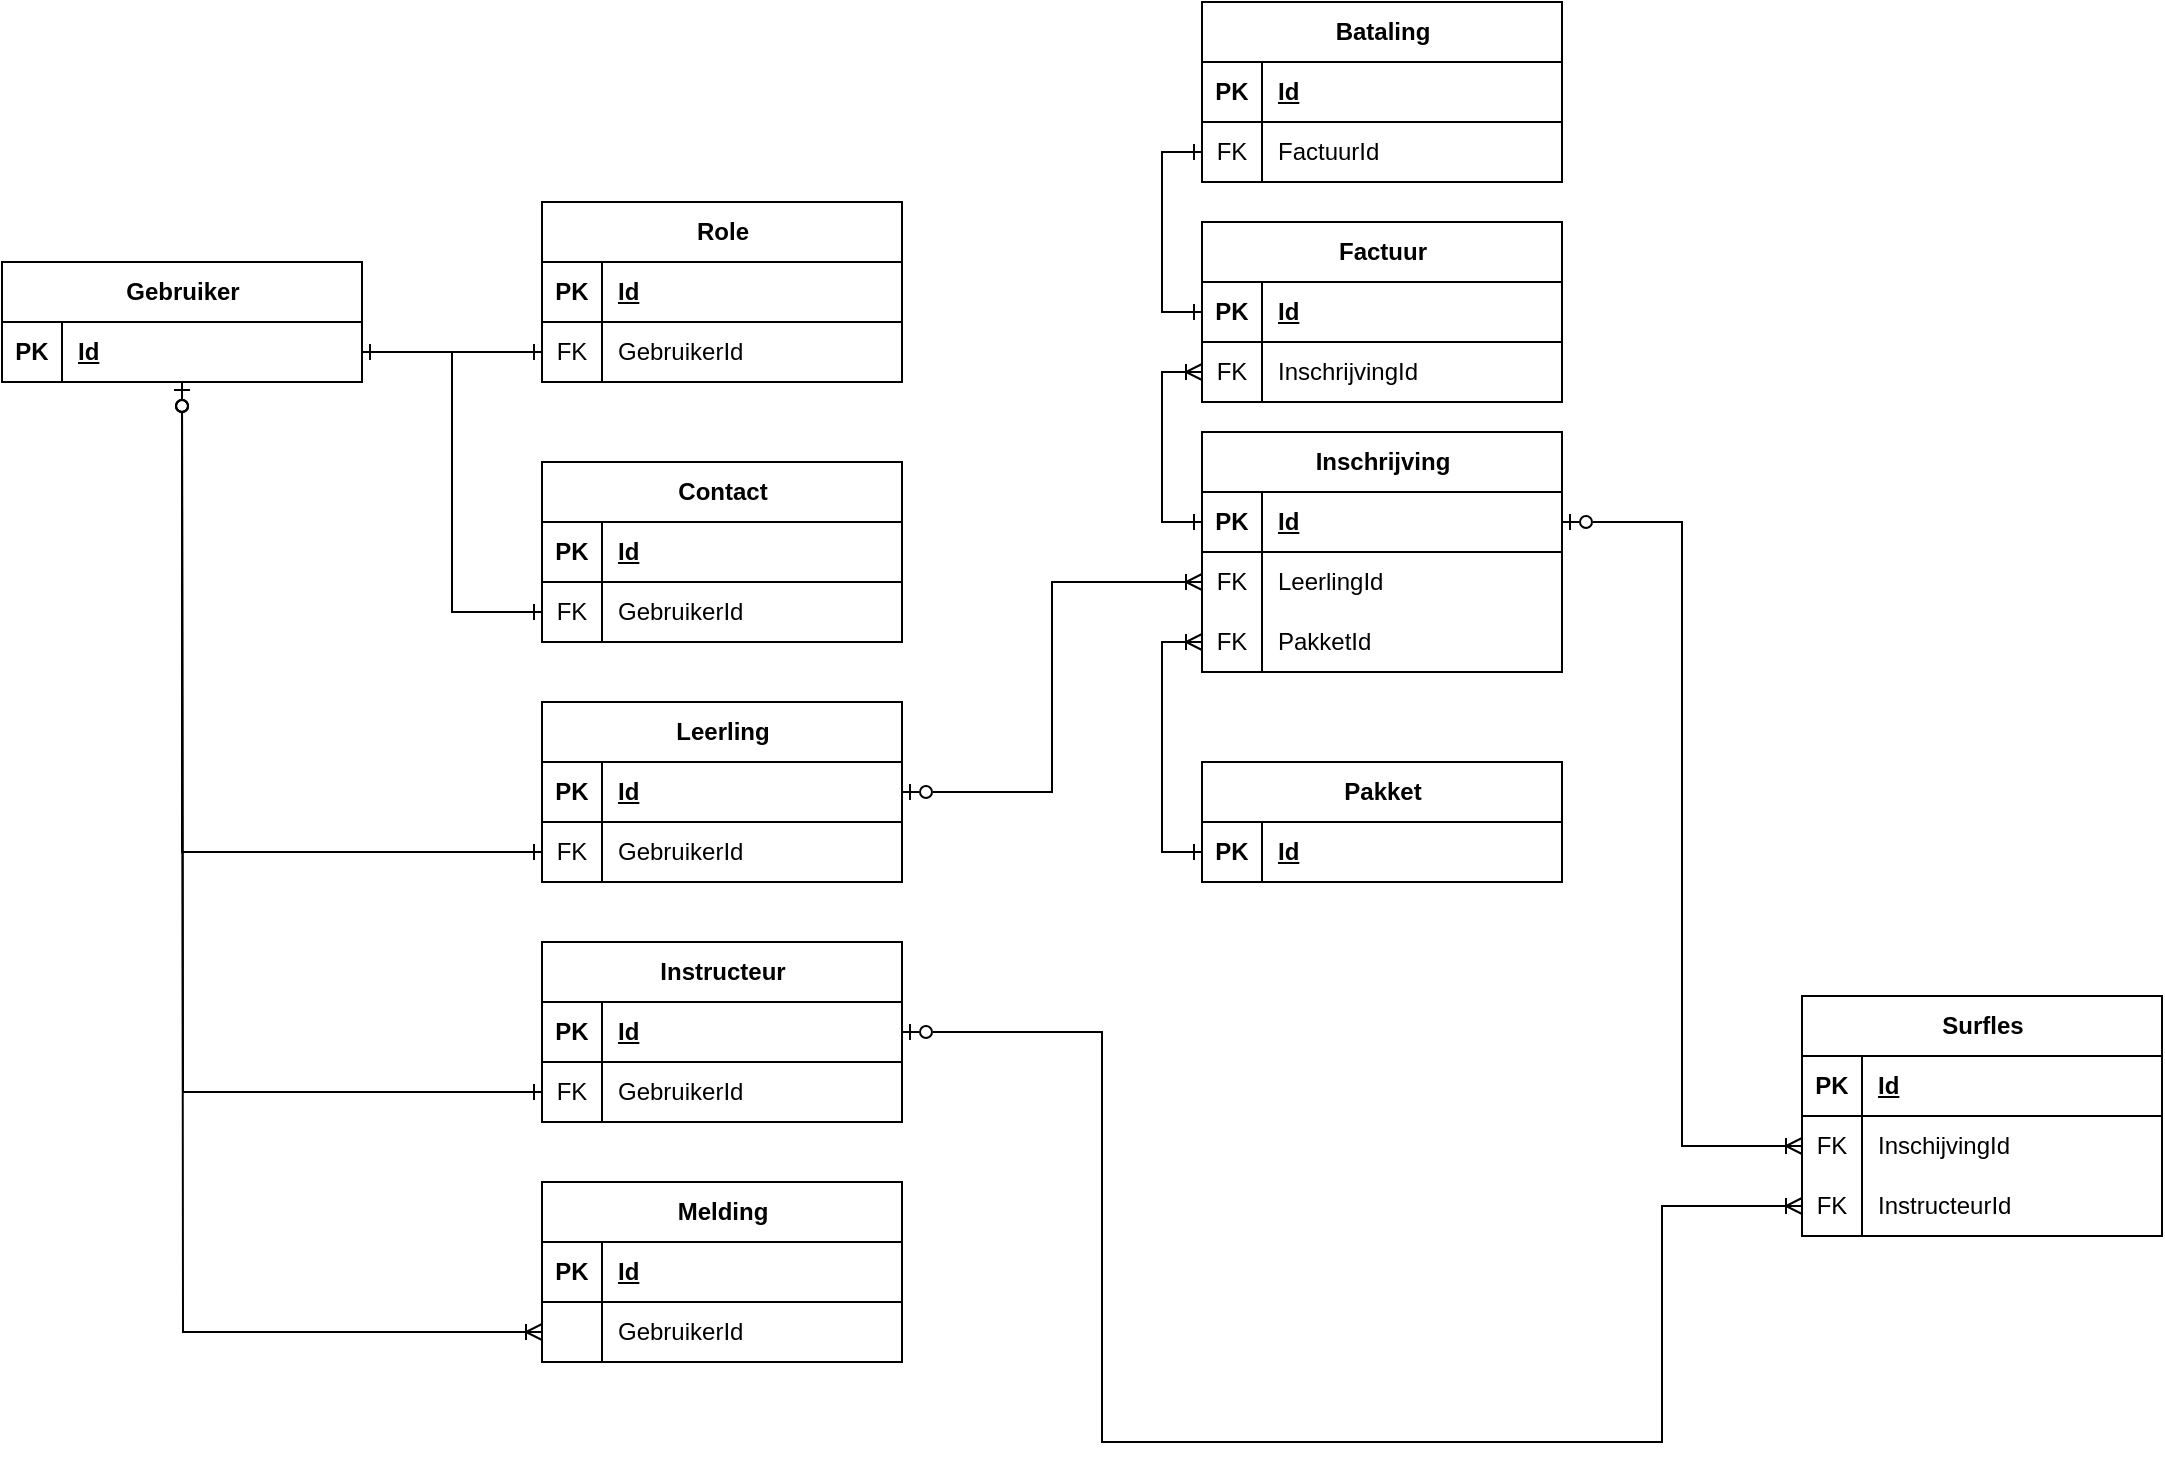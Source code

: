 <mxfile version="27.0.2" pages="2">
  <diagram name="Page-1" id="14h6xhD27uQ_axnMqMnj">
    <mxGraphModel dx="1752" dy="2324" grid="1" gridSize="10" guides="1" tooltips="1" connect="1" arrows="1" fold="1" page="1" pageScale="1" pageWidth="827" pageHeight="1169" math="0" shadow="0">
      <root>
        <mxCell id="0" />
        <mxCell id="1" parent="0" />
        <mxCell id="sTIIypiew9yOYTHBKhYl-1" value="Gebruiker" style="shape=table;startSize=30;container=1;collapsible=1;childLayout=tableLayout;fixedRows=1;rowLines=0;fontStyle=1;align=center;resizeLast=1;html=1;" parent="1" vertex="1">
          <mxGeometry x="170" y="100" width="180" height="60" as="geometry" />
        </mxCell>
        <mxCell id="sTIIypiew9yOYTHBKhYl-2" value="" style="shape=tableRow;horizontal=0;startSize=0;swimlaneHead=0;swimlaneBody=0;fillColor=none;collapsible=0;dropTarget=0;points=[[0,0.5],[1,0.5]];portConstraint=eastwest;top=0;left=0;right=0;bottom=1;" parent="sTIIypiew9yOYTHBKhYl-1" vertex="1">
          <mxGeometry y="30" width="180" height="30" as="geometry" />
        </mxCell>
        <mxCell id="sTIIypiew9yOYTHBKhYl-3" value="PK" style="shape=partialRectangle;connectable=0;fillColor=none;top=0;left=0;bottom=0;right=0;fontStyle=1;overflow=hidden;whiteSpace=wrap;html=1;" parent="sTIIypiew9yOYTHBKhYl-2" vertex="1">
          <mxGeometry width="30" height="30" as="geometry">
            <mxRectangle width="30" height="30" as="alternateBounds" />
          </mxGeometry>
        </mxCell>
        <mxCell id="sTIIypiew9yOYTHBKhYl-4" value="Id" style="shape=partialRectangle;connectable=0;fillColor=none;top=0;left=0;bottom=0;right=0;align=left;spacingLeft=6;fontStyle=5;overflow=hidden;whiteSpace=wrap;html=1;" parent="sTIIypiew9yOYTHBKhYl-2" vertex="1">
          <mxGeometry x="30" width="150" height="30" as="geometry">
            <mxRectangle width="150" height="30" as="alternateBounds" />
          </mxGeometry>
        </mxCell>
        <mxCell id="sTIIypiew9yOYTHBKhYl-14" value="Role" style="shape=table;startSize=30;container=1;collapsible=1;childLayout=tableLayout;fixedRows=1;rowLines=0;fontStyle=1;align=center;resizeLast=1;html=1;" parent="1" vertex="1">
          <mxGeometry x="440" y="70" width="180" height="90" as="geometry" />
        </mxCell>
        <mxCell id="sTIIypiew9yOYTHBKhYl-15" value="" style="shape=tableRow;horizontal=0;startSize=0;swimlaneHead=0;swimlaneBody=0;fillColor=none;collapsible=0;dropTarget=0;points=[[0,0.5],[1,0.5]];portConstraint=eastwest;top=0;left=0;right=0;bottom=1;" parent="sTIIypiew9yOYTHBKhYl-14" vertex="1">
          <mxGeometry y="30" width="180" height="30" as="geometry" />
        </mxCell>
        <mxCell id="sTIIypiew9yOYTHBKhYl-16" value="PK" style="shape=partialRectangle;connectable=0;fillColor=none;top=0;left=0;bottom=0;right=0;fontStyle=1;overflow=hidden;whiteSpace=wrap;html=1;" parent="sTIIypiew9yOYTHBKhYl-15" vertex="1">
          <mxGeometry width="30" height="30" as="geometry">
            <mxRectangle width="30" height="30" as="alternateBounds" />
          </mxGeometry>
        </mxCell>
        <mxCell id="sTIIypiew9yOYTHBKhYl-17" value="Id" style="shape=partialRectangle;connectable=0;fillColor=none;top=0;left=0;bottom=0;right=0;align=left;spacingLeft=6;fontStyle=5;overflow=hidden;whiteSpace=wrap;html=1;" parent="sTIIypiew9yOYTHBKhYl-15" vertex="1">
          <mxGeometry x="30" width="150" height="30" as="geometry">
            <mxRectangle width="150" height="30" as="alternateBounds" />
          </mxGeometry>
        </mxCell>
        <mxCell id="sTIIypiew9yOYTHBKhYl-18" value="" style="shape=tableRow;horizontal=0;startSize=0;swimlaneHead=0;swimlaneBody=0;fillColor=none;collapsible=0;dropTarget=0;points=[[0,0.5],[1,0.5]];portConstraint=eastwest;top=0;left=0;right=0;bottom=0;" parent="sTIIypiew9yOYTHBKhYl-14" vertex="1">
          <mxGeometry y="60" width="180" height="30" as="geometry" />
        </mxCell>
        <mxCell id="sTIIypiew9yOYTHBKhYl-19" value="FK" style="shape=partialRectangle;connectable=0;fillColor=none;top=0;left=0;bottom=0;right=0;editable=1;overflow=hidden;whiteSpace=wrap;html=1;" parent="sTIIypiew9yOYTHBKhYl-18" vertex="1">
          <mxGeometry width="30" height="30" as="geometry">
            <mxRectangle width="30" height="30" as="alternateBounds" />
          </mxGeometry>
        </mxCell>
        <mxCell id="sTIIypiew9yOYTHBKhYl-20" value="GebruikerId " style="shape=partialRectangle;connectable=0;fillColor=none;top=0;left=0;bottom=0;right=0;align=left;spacingLeft=6;overflow=hidden;whiteSpace=wrap;html=1;" parent="sTIIypiew9yOYTHBKhYl-18" vertex="1">
          <mxGeometry x="30" width="150" height="30" as="geometry">
            <mxRectangle width="150" height="30" as="alternateBounds" />
          </mxGeometry>
        </mxCell>
        <mxCell id="sTIIypiew9yOYTHBKhYl-27" style="edgeStyle=orthogonalEdgeStyle;rounded=0;orthogonalLoop=1;jettySize=auto;html=1;exitX=0;exitY=0.5;exitDx=0;exitDy=0;entryX=1;entryY=0.5;entryDx=0;entryDy=0;endArrow=ERone;endFill=0;startArrow=ERone;startFill=0;" parent="1" source="sTIIypiew9yOYTHBKhYl-18" target="sTIIypiew9yOYTHBKhYl-2" edge="1">
          <mxGeometry relative="1" as="geometry" />
        </mxCell>
        <mxCell id="sTIIypiew9yOYTHBKhYl-28" value="Contact" style="shape=table;startSize=30;container=1;collapsible=1;childLayout=tableLayout;fixedRows=1;rowLines=0;fontStyle=1;align=center;resizeLast=1;html=1;" parent="1" vertex="1">
          <mxGeometry x="440" y="200" width="180" height="90" as="geometry" />
        </mxCell>
        <mxCell id="sTIIypiew9yOYTHBKhYl-29" value="" style="shape=tableRow;horizontal=0;startSize=0;swimlaneHead=0;swimlaneBody=0;fillColor=none;collapsible=0;dropTarget=0;points=[[0,0.5],[1,0.5]];portConstraint=eastwest;top=0;left=0;right=0;bottom=1;" parent="sTIIypiew9yOYTHBKhYl-28" vertex="1">
          <mxGeometry y="30" width="180" height="30" as="geometry" />
        </mxCell>
        <mxCell id="sTIIypiew9yOYTHBKhYl-30" value="PK" style="shape=partialRectangle;connectable=0;fillColor=none;top=0;left=0;bottom=0;right=0;fontStyle=1;overflow=hidden;whiteSpace=wrap;html=1;" parent="sTIIypiew9yOYTHBKhYl-29" vertex="1">
          <mxGeometry width="30" height="30" as="geometry">
            <mxRectangle width="30" height="30" as="alternateBounds" />
          </mxGeometry>
        </mxCell>
        <mxCell id="sTIIypiew9yOYTHBKhYl-31" value="Id" style="shape=partialRectangle;connectable=0;fillColor=none;top=0;left=0;bottom=0;right=0;align=left;spacingLeft=6;fontStyle=5;overflow=hidden;whiteSpace=wrap;html=1;" parent="sTIIypiew9yOYTHBKhYl-29" vertex="1">
          <mxGeometry x="30" width="150" height="30" as="geometry">
            <mxRectangle width="150" height="30" as="alternateBounds" />
          </mxGeometry>
        </mxCell>
        <mxCell id="sTIIypiew9yOYTHBKhYl-32" value="" style="shape=tableRow;horizontal=0;startSize=0;swimlaneHead=0;swimlaneBody=0;fillColor=none;collapsible=0;dropTarget=0;points=[[0,0.5],[1,0.5]];portConstraint=eastwest;top=0;left=0;right=0;bottom=0;" parent="sTIIypiew9yOYTHBKhYl-28" vertex="1">
          <mxGeometry y="60" width="180" height="30" as="geometry" />
        </mxCell>
        <mxCell id="sTIIypiew9yOYTHBKhYl-33" value="FK" style="shape=partialRectangle;connectable=0;fillColor=none;top=0;left=0;bottom=0;right=0;editable=1;overflow=hidden;whiteSpace=wrap;html=1;" parent="sTIIypiew9yOYTHBKhYl-32" vertex="1">
          <mxGeometry width="30" height="30" as="geometry">
            <mxRectangle width="30" height="30" as="alternateBounds" />
          </mxGeometry>
        </mxCell>
        <mxCell id="sTIIypiew9yOYTHBKhYl-34" value="GebruikerId " style="shape=partialRectangle;connectable=0;fillColor=none;top=0;left=0;bottom=0;right=0;align=left;spacingLeft=6;overflow=hidden;whiteSpace=wrap;html=1;" parent="sTIIypiew9yOYTHBKhYl-32" vertex="1">
          <mxGeometry x="30" width="150" height="30" as="geometry">
            <mxRectangle width="150" height="30" as="alternateBounds" />
          </mxGeometry>
        </mxCell>
        <mxCell id="sTIIypiew9yOYTHBKhYl-41" style="edgeStyle=orthogonalEdgeStyle;rounded=0;orthogonalLoop=1;jettySize=auto;html=1;exitX=0;exitY=0.5;exitDx=0;exitDy=0;entryX=1;entryY=0.5;entryDx=0;entryDy=0;startArrow=ERone;startFill=0;endArrow=ERone;endFill=0;" parent="1" source="sTIIypiew9yOYTHBKhYl-32" target="sTIIypiew9yOYTHBKhYl-2" edge="1">
          <mxGeometry relative="1" as="geometry" />
        </mxCell>
        <mxCell id="sTIIypiew9yOYTHBKhYl-42" value="Leerling" style="shape=table;startSize=30;container=1;collapsible=1;childLayout=tableLayout;fixedRows=1;rowLines=0;fontStyle=1;align=center;resizeLast=1;html=1;" parent="1" vertex="1">
          <mxGeometry x="440" y="320" width="180" height="90" as="geometry" />
        </mxCell>
        <mxCell id="sTIIypiew9yOYTHBKhYl-43" value="" style="shape=tableRow;horizontal=0;startSize=0;swimlaneHead=0;swimlaneBody=0;fillColor=none;collapsible=0;dropTarget=0;points=[[0,0.5],[1,0.5]];portConstraint=eastwest;top=0;left=0;right=0;bottom=1;" parent="sTIIypiew9yOYTHBKhYl-42" vertex="1">
          <mxGeometry y="30" width="180" height="30" as="geometry" />
        </mxCell>
        <mxCell id="sTIIypiew9yOYTHBKhYl-44" value="PK" style="shape=partialRectangle;connectable=0;fillColor=none;top=0;left=0;bottom=0;right=0;fontStyle=1;overflow=hidden;whiteSpace=wrap;html=1;" parent="sTIIypiew9yOYTHBKhYl-43" vertex="1">
          <mxGeometry width="30" height="30" as="geometry">
            <mxRectangle width="30" height="30" as="alternateBounds" />
          </mxGeometry>
        </mxCell>
        <mxCell id="sTIIypiew9yOYTHBKhYl-45" value="Id" style="shape=partialRectangle;connectable=0;fillColor=none;top=0;left=0;bottom=0;right=0;align=left;spacingLeft=6;fontStyle=5;overflow=hidden;whiteSpace=wrap;html=1;" parent="sTIIypiew9yOYTHBKhYl-43" vertex="1">
          <mxGeometry x="30" width="150" height="30" as="geometry">
            <mxRectangle width="150" height="30" as="alternateBounds" />
          </mxGeometry>
        </mxCell>
        <mxCell id="sTIIypiew9yOYTHBKhYl-46" value="" style="shape=tableRow;horizontal=0;startSize=0;swimlaneHead=0;swimlaneBody=0;fillColor=none;collapsible=0;dropTarget=0;points=[[0,0.5],[1,0.5]];portConstraint=eastwest;top=0;left=0;right=0;bottom=0;" parent="sTIIypiew9yOYTHBKhYl-42" vertex="1">
          <mxGeometry y="60" width="180" height="30" as="geometry" />
        </mxCell>
        <mxCell id="sTIIypiew9yOYTHBKhYl-47" value="FK" style="shape=partialRectangle;connectable=0;fillColor=none;top=0;left=0;bottom=0;right=0;editable=1;overflow=hidden;whiteSpace=wrap;html=1;" parent="sTIIypiew9yOYTHBKhYl-46" vertex="1">
          <mxGeometry width="30" height="30" as="geometry">
            <mxRectangle width="30" height="30" as="alternateBounds" />
          </mxGeometry>
        </mxCell>
        <mxCell id="sTIIypiew9yOYTHBKhYl-48" value="GebruikerId" style="shape=partialRectangle;connectable=0;fillColor=none;top=0;left=0;bottom=0;right=0;align=left;spacingLeft=6;overflow=hidden;whiteSpace=wrap;html=1;" parent="sTIIypiew9yOYTHBKhYl-46" vertex="1">
          <mxGeometry x="30" width="150" height="30" as="geometry">
            <mxRectangle width="150" height="30" as="alternateBounds" />
          </mxGeometry>
        </mxCell>
        <mxCell id="sTIIypiew9yOYTHBKhYl-55" style="edgeStyle=orthogonalEdgeStyle;rounded=0;orthogonalLoop=1;jettySize=auto;html=1;exitX=0;exitY=0.5;exitDx=0;exitDy=0;entryX=0.5;entryY=1;entryDx=0;entryDy=0;entryPerimeter=0;endArrow=ERzeroToOne;endFill=0;startArrow=ERone;startFill=0;" parent="1" source="sTIIypiew9yOYTHBKhYl-46" target="sTIIypiew9yOYTHBKhYl-2" edge="1">
          <mxGeometry relative="1" as="geometry" />
        </mxCell>
        <mxCell id="sTIIypiew9yOYTHBKhYl-56" value="Instructeur" style="shape=table;startSize=30;container=1;collapsible=1;childLayout=tableLayout;fixedRows=1;rowLines=0;fontStyle=1;align=center;resizeLast=1;html=1;" parent="1" vertex="1">
          <mxGeometry x="440" y="440" width="180" height="90" as="geometry" />
        </mxCell>
        <mxCell id="sTIIypiew9yOYTHBKhYl-57" value="" style="shape=tableRow;horizontal=0;startSize=0;swimlaneHead=0;swimlaneBody=0;fillColor=none;collapsible=0;dropTarget=0;points=[[0,0.5],[1,0.5]];portConstraint=eastwest;top=0;left=0;right=0;bottom=1;" parent="sTIIypiew9yOYTHBKhYl-56" vertex="1">
          <mxGeometry y="30" width="180" height="30" as="geometry" />
        </mxCell>
        <mxCell id="sTIIypiew9yOYTHBKhYl-58" value="PK" style="shape=partialRectangle;connectable=0;fillColor=none;top=0;left=0;bottom=0;right=0;fontStyle=1;overflow=hidden;whiteSpace=wrap;html=1;" parent="sTIIypiew9yOYTHBKhYl-57" vertex="1">
          <mxGeometry width="30" height="30" as="geometry">
            <mxRectangle width="30" height="30" as="alternateBounds" />
          </mxGeometry>
        </mxCell>
        <mxCell id="sTIIypiew9yOYTHBKhYl-59" value="Id" style="shape=partialRectangle;connectable=0;fillColor=none;top=0;left=0;bottom=0;right=0;align=left;spacingLeft=6;fontStyle=5;overflow=hidden;whiteSpace=wrap;html=1;" parent="sTIIypiew9yOYTHBKhYl-57" vertex="1">
          <mxGeometry x="30" width="150" height="30" as="geometry">
            <mxRectangle width="150" height="30" as="alternateBounds" />
          </mxGeometry>
        </mxCell>
        <mxCell id="sTIIypiew9yOYTHBKhYl-60" value="" style="shape=tableRow;horizontal=0;startSize=0;swimlaneHead=0;swimlaneBody=0;fillColor=none;collapsible=0;dropTarget=0;points=[[0,0.5],[1,0.5]];portConstraint=eastwest;top=0;left=0;right=0;bottom=0;" parent="sTIIypiew9yOYTHBKhYl-56" vertex="1">
          <mxGeometry y="60" width="180" height="30" as="geometry" />
        </mxCell>
        <mxCell id="sTIIypiew9yOYTHBKhYl-61" value="FK" style="shape=partialRectangle;connectable=0;fillColor=none;top=0;left=0;bottom=0;right=0;editable=1;overflow=hidden;whiteSpace=wrap;html=1;" parent="sTIIypiew9yOYTHBKhYl-60" vertex="1">
          <mxGeometry width="30" height="30" as="geometry">
            <mxRectangle width="30" height="30" as="alternateBounds" />
          </mxGeometry>
        </mxCell>
        <mxCell id="sTIIypiew9yOYTHBKhYl-62" value="GebruikerId " style="shape=partialRectangle;connectable=0;fillColor=none;top=0;left=0;bottom=0;right=0;align=left;spacingLeft=6;overflow=hidden;whiteSpace=wrap;html=1;" parent="sTIIypiew9yOYTHBKhYl-60" vertex="1">
          <mxGeometry x="30" width="150" height="30" as="geometry">
            <mxRectangle width="150" height="30" as="alternateBounds" />
          </mxGeometry>
        </mxCell>
        <mxCell id="sTIIypiew9yOYTHBKhYl-69" style="edgeStyle=orthogonalEdgeStyle;rounded=0;orthogonalLoop=1;jettySize=auto;html=1;exitX=0;exitY=0.5;exitDx=0;exitDy=0;endArrow=ERzeroToOne;endFill=0;startArrow=ERone;startFill=0;" parent="1" source="sTIIypiew9yOYTHBKhYl-60" edge="1">
          <mxGeometry relative="1" as="geometry">
            <mxPoint x="260" y="160" as="targetPoint" />
          </mxGeometry>
        </mxCell>
        <mxCell id="sTIIypiew9yOYTHBKhYl-70" value="Melding" style="shape=table;startSize=30;container=1;collapsible=1;childLayout=tableLayout;fixedRows=1;rowLines=0;fontStyle=1;align=center;resizeLast=1;html=1;" parent="1" vertex="1">
          <mxGeometry x="440" y="560" width="180" height="90" as="geometry" />
        </mxCell>
        <mxCell id="sTIIypiew9yOYTHBKhYl-71" value="" style="shape=tableRow;horizontal=0;startSize=0;swimlaneHead=0;swimlaneBody=0;fillColor=none;collapsible=0;dropTarget=0;points=[[0,0.5],[1,0.5]];portConstraint=eastwest;top=0;left=0;right=0;bottom=1;" parent="sTIIypiew9yOYTHBKhYl-70" vertex="1">
          <mxGeometry y="30" width="180" height="30" as="geometry" />
        </mxCell>
        <mxCell id="sTIIypiew9yOYTHBKhYl-72" value="PK" style="shape=partialRectangle;connectable=0;fillColor=none;top=0;left=0;bottom=0;right=0;fontStyle=1;overflow=hidden;whiteSpace=wrap;html=1;" parent="sTIIypiew9yOYTHBKhYl-71" vertex="1">
          <mxGeometry width="30" height="30" as="geometry">
            <mxRectangle width="30" height="30" as="alternateBounds" />
          </mxGeometry>
        </mxCell>
        <mxCell id="sTIIypiew9yOYTHBKhYl-73" value="Id" style="shape=partialRectangle;connectable=0;fillColor=none;top=0;left=0;bottom=0;right=0;align=left;spacingLeft=6;fontStyle=5;overflow=hidden;whiteSpace=wrap;html=1;" parent="sTIIypiew9yOYTHBKhYl-71" vertex="1">
          <mxGeometry x="30" width="150" height="30" as="geometry">
            <mxRectangle width="150" height="30" as="alternateBounds" />
          </mxGeometry>
        </mxCell>
        <mxCell id="sTIIypiew9yOYTHBKhYl-74" value="" style="shape=tableRow;horizontal=0;startSize=0;swimlaneHead=0;swimlaneBody=0;fillColor=none;collapsible=0;dropTarget=0;points=[[0,0.5],[1,0.5]];portConstraint=eastwest;top=0;left=0;right=0;bottom=0;" parent="sTIIypiew9yOYTHBKhYl-70" vertex="1">
          <mxGeometry y="60" width="180" height="30" as="geometry" />
        </mxCell>
        <mxCell id="sTIIypiew9yOYTHBKhYl-75" value="" style="shape=partialRectangle;connectable=0;fillColor=none;top=0;left=0;bottom=0;right=0;editable=1;overflow=hidden;whiteSpace=wrap;html=1;" parent="sTIIypiew9yOYTHBKhYl-74" vertex="1">
          <mxGeometry width="30" height="30" as="geometry">
            <mxRectangle width="30" height="30" as="alternateBounds" />
          </mxGeometry>
        </mxCell>
        <mxCell id="sTIIypiew9yOYTHBKhYl-76" value="GebruikerId" style="shape=partialRectangle;connectable=0;fillColor=none;top=0;left=0;bottom=0;right=0;align=left;spacingLeft=6;overflow=hidden;whiteSpace=wrap;html=1;" parent="sTIIypiew9yOYTHBKhYl-74" vertex="1">
          <mxGeometry x="30" width="150" height="30" as="geometry">
            <mxRectangle width="150" height="30" as="alternateBounds" />
          </mxGeometry>
        </mxCell>
        <mxCell id="sTIIypiew9yOYTHBKhYl-83" style="edgeStyle=orthogonalEdgeStyle;rounded=0;orthogonalLoop=1;jettySize=auto;html=1;exitX=0;exitY=0.5;exitDx=0;exitDy=0;endArrow=ERzeroToOne;endFill=0;startArrow=ERoneToMany;startFill=0;" parent="1" source="sTIIypiew9yOYTHBKhYl-74" edge="1">
          <mxGeometry relative="1" as="geometry">
            <mxPoint x="260" y="160" as="targetPoint" />
          </mxGeometry>
        </mxCell>
        <mxCell id="sTIIypiew9yOYTHBKhYl-84" value="Pakket" style="shape=table;startSize=30;container=1;collapsible=1;childLayout=tableLayout;fixedRows=1;rowLines=0;fontStyle=1;align=center;resizeLast=1;html=1;" parent="1" vertex="1">
          <mxGeometry x="770" y="350" width="180" height="60" as="geometry" />
        </mxCell>
        <mxCell id="sTIIypiew9yOYTHBKhYl-85" value="" style="shape=tableRow;horizontal=0;startSize=0;swimlaneHead=0;swimlaneBody=0;fillColor=none;collapsible=0;dropTarget=0;points=[[0,0.5],[1,0.5]];portConstraint=eastwest;top=0;left=0;right=0;bottom=1;" parent="sTIIypiew9yOYTHBKhYl-84" vertex="1">
          <mxGeometry y="30" width="180" height="30" as="geometry" />
        </mxCell>
        <mxCell id="sTIIypiew9yOYTHBKhYl-86" value="PK" style="shape=partialRectangle;connectable=0;fillColor=none;top=0;left=0;bottom=0;right=0;fontStyle=1;overflow=hidden;whiteSpace=wrap;html=1;" parent="sTIIypiew9yOYTHBKhYl-85" vertex="1">
          <mxGeometry width="30" height="30" as="geometry">
            <mxRectangle width="30" height="30" as="alternateBounds" />
          </mxGeometry>
        </mxCell>
        <mxCell id="sTIIypiew9yOYTHBKhYl-87" value="Id" style="shape=partialRectangle;connectable=0;fillColor=none;top=0;left=0;bottom=0;right=0;align=left;spacingLeft=6;fontStyle=5;overflow=hidden;whiteSpace=wrap;html=1;" parent="sTIIypiew9yOYTHBKhYl-85" vertex="1">
          <mxGeometry x="30" width="150" height="30" as="geometry">
            <mxRectangle width="150" height="30" as="alternateBounds" />
          </mxGeometry>
        </mxCell>
        <mxCell id="sTIIypiew9yOYTHBKhYl-105" value="Inschrijving" style="shape=table;startSize=30;container=1;collapsible=1;childLayout=tableLayout;fixedRows=1;rowLines=0;fontStyle=1;align=center;resizeLast=1;html=1;" parent="1" vertex="1">
          <mxGeometry x="770" y="185" width="180" height="120" as="geometry" />
        </mxCell>
        <mxCell id="sTIIypiew9yOYTHBKhYl-106" value="" style="shape=tableRow;horizontal=0;startSize=0;swimlaneHead=0;swimlaneBody=0;fillColor=none;collapsible=0;dropTarget=0;points=[[0,0.5],[1,0.5]];portConstraint=eastwest;top=0;left=0;right=0;bottom=1;" parent="sTIIypiew9yOYTHBKhYl-105" vertex="1">
          <mxGeometry y="30" width="180" height="30" as="geometry" />
        </mxCell>
        <mxCell id="sTIIypiew9yOYTHBKhYl-107" value="PK" style="shape=partialRectangle;connectable=0;fillColor=none;top=0;left=0;bottom=0;right=0;fontStyle=1;overflow=hidden;whiteSpace=wrap;html=1;" parent="sTIIypiew9yOYTHBKhYl-106" vertex="1">
          <mxGeometry width="30" height="30" as="geometry">
            <mxRectangle width="30" height="30" as="alternateBounds" />
          </mxGeometry>
        </mxCell>
        <mxCell id="sTIIypiew9yOYTHBKhYl-108" value="Id" style="shape=partialRectangle;connectable=0;fillColor=none;top=0;left=0;bottom=0;right=0;align=left;spacingLeft=6;fontStyle=5;overflow=hidden;whiteSpace=wrap;html=1;" parent="sTIIypiew9yOYTHBKhYl-106" vertex="1">
          <mxGeometry x="30" width="150" height="30" as="geometry">
            <mxRectangle width="150" height="30" as="alternateBounds" />
          </mxGeometry>
        </mxCell>
        <mxCell id="sTIIypiew9yOYTHBKhYl-109" value="" style="shape=tableRow;horizontal=0;startSize=0;swimlaneHead=0;swimlaneBody=0;fillColor=none;collapsible=0;dropTarget=0;points=[[0,0.5],[1,0.5]];portConstraint=eastwest;top=0;left=0;right=0;bottom=0;" parent="sTIIypiew9yOYTHBKhYl-105" vertex="1">
          <mxGeometry y="60" width="180" height="30" as="geometry" />
        </mxCell>
        <mxCell id="sTIIypiew9yOYTHBKhYl-110" value="FK" style="shape=partialRectangle;connectable=0;fillColor=none;top=0;left=0;bottom=0;right=0;editable=1;overflow=hidden;whiteSpace=wrap;html=1;" parent="sTIIypiew9yOYTHBKhYl-109" vertex="1">
          <mxGeometry width="30" height="30" as="geometry">
            <mxRectangle width="30" height="30" as="alternateBounds" />
          </mxGeometry>
        </mxCell>
        <mxCell id="sTIIypiew9yOYTHBKhYl-111" value="LeerlingId" style="shape=partialRectangle;connectable=0;fillColor=none;top=0;left=0;bottom=0;right=0;align=left;spacingLeft=6;overflow=hidden;whiteSpace=wrap;html=1;" parent="sTIIypiew9yOYTHBKhYl-109" vertex="1">
          <mxGeometry x="30" width="150" height="30" as="geometry">
            <mxRectangle width="150" height="30" as="alternateBounds" />
          </mxGeometry>
        </mxCell>
        <mxCell id="sTIIypiew9yOYTHBKhYl-112" value="" style="shape=tableRow;horizontal=0;startSize=0;swimlaneHead=0;swimlaneBody=0;fillColor=none;collapsible=0;dropTarget=0;points=[[0,0.5],[1,0.5]];portConstraint=eastwest;top=0;left=0;right=0;bottom=0;" parent="sTIIypiew9yOYTHBKhYl-105" vertex="1">
          <mxGeometry y="90" width="180" height="30" as="geometry" />
        </mxCell>
        <mxCell id="sTIIypiew9yOYTHBKhYl-113" value="FK" style="shape=partialRectangle;connectable=0;fillColor=none;top=0;left=0;bottom=0;right=0;editable=1;overflow=hidden;whiteSpace=wrap;html=1;" parent="sTIIypiew9yOYTHBKhYl-112" vertex="1">
          <mxGeometry width="30" height="30" as="geometry">
            <mxRectangle width="30" height="30" as="alternateBounds" />
          </mxGeometry>
        </mxCell>
        <mxCell id="sTIIypiew9yOYTHBKhYl-114" value="PakketId" style="shape=partialRectangle;connectable=0;fillColor=none;top=0;left=0;bottom=0;right=0;align=left;spacingLeft=6;overflow=hidden;whiteSpace=wrap;html=1;" parent="sTIIypiew9yOYTHBKhYl-112" vertex="1">
          <mxGeometry x="30" width="150" height="30" as="geometry">
            <mxRectangle width="150" height="30" as="alternateBounds" />
          </mxGeometry>
        </mxCell>
        <mxCell id="sTIIypiew9yOYTHBKhYl-119" style="edgeStyle=orthogonalEdgeStyle;rounded=0;orthogonalLoop=1;jettySize=auto;html=1;exitX=0;exitY=0.5;exitDx=0;exitDy=0;entryX=1;entryY=0.5;entryDx=0;entryDy=0;startArrow=ERoneToMany;startFill=0;endArrow=ERzeroToOne;endFill=0;" parent="1" source="sTIIypiew9yOYTHBKhYl-109" target="sTIIypiew9yOYTHBKhYl-43" edge="1">
          <mxGeometry relative="1" as="geometry" />
        </mxCell>
        <mxCell id="sTIIypiew9yOYTHBKhYl-121" value="Surfles" style="shape=table;startSize=30;container=1;collapsible=1;childLayout=tableLayout;fixedRows=1;rowLines=0;fontStyle=1;align=center;resizeLast=1;html=1;" parent="1" vertex="1">
          <mxGeometry x="1070" y="467" width="180" height="120" as="geometry" />
        </mxCell>
        <mxCell id="sTIIypiew9yOYTHBKhYl-122" value="" style="shape=tableRow;horizontal=0;startSize=0;swimlaneHead=0;swimlaneBody=0;fillColor=none;collapsible=0;dropTarget=0;points=[[0,0.5],[1,0.5]];portConstraint=eastwest;top=0;left=0;right=0;bottom=1;" parent="sTIIypiew9yOYTHBKhYl-121" vertex="1">
          <mxGeometry y="30" width="180" height="30" as="geometry" />
        </mxCell>
        <mxCell id="sTIIypiew9yOYTHBKhYl-123" value="PK" style="shape=partialRectangle;connectable=0;fillColor=none;top=0;left=0;bottom=0;right=0;fontStyle=1;overflow=hidden;whiteSpace=wrap;html=1;" parent="sTIIypiew9yOYTHBKhYl-122" vertex="1">
          <mxGeometry width="30" height="30" as="geometry">
            <mxRectangle width="30" height="30" as="alternateBounds" />
          </mxGeometry>
        </mxCell>
        <mxCell id="sTIIypiew9yOYTHBKhYl-124" value="Id" style="shape=partialRectangle;connectable=0;fillColor=none;top=0;left=0;bottom=0;right=0;align=left;spacingLeft=6;fontStyle=5;overflow=hidden;whiteSpace=wrap;html=1;" parent="sTIIypiew9yOYTHBKhYl-122" vertex="1">
          <mxGeometry x="30" width="150" height="30" as="geometry">
            <mxRectangle width="150" height="30" as="alternateBounds" />
          </mxGeometry>
        </mxCell>
        <mxCell id="sTIIypiew9yOYTHBKhYl-125" value="" style="shape=tableRow;horizontal=0;startSize=0;swimlaneHead=0;swimlaneBody=0;fillColor=none;collapsible=0;dropTarget=0;points=[[0,0.5],[1,0.5]];portConstraint=eastwest;top=0;left=0;right=0;bottom=0;" parent="sTIIypiew9yOYTHBKhYl-121" vertex="1">
          <mxGeometry y="60" width="180" height="30" as="geometry" />
        </mxCell>
        <mxCell id="sTIIypiew9yOYTHBKhYl-126" value="FK" style="shape=partialRectangle;connectable=0;fillColor=none;top=0;left=0;bottom=0;right=0;editable=1;overflow=hidden;whiteSpace=wrap;html=1;" parent="sTIIypiew9yOYTHBKhYl-125" vertex="1">
          <mxGeometry width="30" height="30" as="geometry">
            <mxRectangle width="30" height="30" as="alternateBounds" />
          </mxGeometry>
        </mxCell>
        <mxCell id="sTIIypiew9yOYTHBKhYl-127" value="InschijvingId" style="shape=partialRectangle;connectable=0;fillColor=none;top=0;left=0;bottom=0;right=0;align=left;spacingLeft=6;overflow=hidden;whiteSpace=wrap;html=1;" parent="sTIIypiew9yOYTHBKhYl-125" vertex="1">
          <mxGeometry x="30" width="150" height="30" as="geometry">
            <mxRectangle width="150" height="30" as="alternateBounds" />
          </mxGeometry>
        </mxCell>
        <mxCell id="sTIIypiew9yOYTHBKhYl-128" value="" style="shape=tableRow;horizontal=0;startSize=0;swimlaneHead=0;swimlaneBody=0;fillColor=none;collapsible=0;dropTarget=0;points=[[0,0.5],[1,0.5]];portConstraint=eastwest;top=0;left=0;right=0;bottom=0;" parent="sTIIypiew9yOYTHBKhYl-121" vertex="1">
          <mxGeometry y="90" width="180" height="30" as="geometry" />
        </mxCell>
        <mxCell id="sTIIypiew9yOYTHBKhYl-129" value="FK" style="shape=partialRectangle;connectable=0;fillColor=none;top=0;left=0;bottom=0;right=0;editable=1;overflow=hidden;whiteSpace=wrap;html=1;" parent="sTIIypiew9yOYTHBKhYl-128" vertex="1">
          <mxGeometry width="30" height="30" as="geometry">
            <mxRectangle width="30" height="30" as="alternateBounds" />
          </mxGeometry>
        </mxCell>
        <mxCell id="sTIIypiew9yOYTHBKhYl-130" value="InstructeurId" style="shape=partialRectangle;connectable=0;fillColor=none;top=0;left=0;bottom=0;right=0;align=left;spacingLeft=6;overflow=hidden;whiteSpace=wrap;html=1;" parent="sTIIypiew9yOYTHBKhYl-128" vertex="1">
          <mxGeometry x="30" width="150" height="30" as="geometry">
            <mxRectangle width="150" height="30" as="alternateBounds" />
          </mxGeometry>
        </mxCell>
        <mxCell id="sTIIypiew9yOYTHBKhYl-131" style="edgeStyle=orthogonalEdgeStyle;rounded=0;orthogonalLoop=1;jettySize=auto;html=1;exitX=0;exitY=0.5;exitDx=0;exitDy=0;entryX=1;entryY=0.5;entryDx=0;entryDy=0;endArrow=ERzeroToOne;endFill=0;startArrow=ERoneToMany;startFill=0;" parent="1" source="sTIIypiew9yOYTHBKhYl-125" target="sTIIypiew9yOYTHBKhYl-106" edge="1">
          <mxGeometry relative="1" as="geometry" />
        </mxCell>
        <mxCell id="sTIIypiew9yOYTHBKhYl-132" style="edgeStyle=orthogonalEdgeStyle;rounded=0;orthogonalLoop=1;jettySize=auto;html=1;exitX=0;exitY=0.5;exitDx=0;exitDy=0;entryX=1;entryY=0.5;entryDx=0;entryDy=0;endArrow=ERzeroToOne;endFill=0;startArrow=ERoneToMany;startFill=0;" parent="1" source="sTIIypiew9yOYTHBKhYl-128" target="sTIIypiew9yOYTHBKhYl-57" edge="1">
          <mxGeometry relative="1" as="geometry">
            <Array as="points">
              <mxPoint x="1000" y="572" />
              <mxPoint x="1000" y="690" />
              <mxPoint x="720" y="690" />
              <mxPoint x="720" y="485" />
            </Array>
          </mxGeometry>
        </mxCell>
        <mxCell id="sTIIypiew9yOYTHBKhYl-136" style="edgeStyle=orthogonalEdgeStyle;rounded=0;orthogonalLoop=1;jettySize=auto;html=1;exitX=0;exitY=0.5;exitDx=0;exitDy=0;entryX=0;entryY=0.5;entryDx=0;entryDy=0;endArrow=ERoneToMany;endFill=0;startArrow=ERone;startFill=0;" parent="1" source="sTIIypiew9yOYTHBKhYl-85" target="sTIIypiew9yOYTHBKhYl-112" edge="1">
          <mxGeometry relative="1" as="geometry" />
        </mxCell>
        <mxCell id="sTIIypiew9yOYTHBKhYl-184" value="Factuur" style="shape=table;startSize=30;container=1;collapsible=1;childLayout=tableLayout;fixedRows=1;rowLines=0;fontStyle=1;align=center;resizeLast=1;html=1;" parent="1" vertex="1">
          <mxGeometry x="770" y="80" width="180" height="90" as="geometry" />
        </mxCell>
        <mxCell id="sTIIypiew9yOYTHBKhYl-185" value="" style="shape=tableRow;horizontal=0;startSize=0;swimlaneHead=0;swimlaneBody=0;fillColor=none;collapsible=0;dropTarget=0;points=[[0,0.5],[1,0.5]];portConstraint=eastwest;top=0;left=0;right=0;bottom=1;" parent="sTIIypiew9yOYTHBKhYl-184" vertex="1">
          <mxGeometry y="30" width="180" height="30" as="geometry" />
        </mxCell>
        <mxCell id="sTIIypiew9yOYTHBKhYl-186" value="PK" style="shape=partialRectangle;connectable=0;fillColor=none;top=0;left=0;bottom=0;right=0;fontStyle=1;overflow=hidden;whiteSpace=wrap;html=1;" parent="sTIIypiew9yOYTHBKhYl-185" vertex="1">
          <mxGeometry width="30" height="30" as="geometry">
            <mxRectangle width="30" height="30" as="alternateBounds" />
          </mxGeometry>
        </mxCell>
        <mxCell id="sTIIypiew9yOYTHBKhYl-187" value="Id" style="shape=partialRectangle;connectable=0;fillColor=none;top=0;left=0;bottom=0;right=0;align=left;spacingLeft=6;fontStyle=5;overflow=hidden;whiteSpace=wrap;html=1;" parent="sTIIypiew9yOYTHBKhYl-185" vertex="1">
          <mxGeometry x="30" width="150" height="30" as="geometry">
            <mxRectangle width="150" height="30" as="alternateBounds" />
          </mxGeometry>
        </mxCell>
        <mxCell id="sTIIypiew9yOYTHBKhYl-188" value="" style="shape=tableRow;horizontal=0;startSize=0;swimlaneHead=0;swimlaneBody=0;fillColor=none;collapsible=0;dropTarget=0;points=[[0,0.5],[1,0.5]];portConstraint=eastwest;top=0;left=0;right=0;bottom=0;" parent="sTIIypiew9yOYTHBKhYl-184" vertex="1">
          <mxGeometry y="60" width="180" height="30" as="geometry" />
        </mxCell>
        <mxCell id="sTIIypiew9yOYTHBKhYl-189" value="FK" style="shape=partialRectangle;connectable=0;fillColor=none;top=0;left=0;bottom=0;right=0;editable=1;overflow=hidden;whiteSpace=wrap;html=1;" parent="sTIIypiew9yOYTHBKhYl-188" vertex="1">
          <mxGeometry width="30" height="30" as="geometry">
            <mxRectangle width="30" height="30" as="alternateBounds" />
          </mxGeometry>
        </mxCell>
        <mxCell id="sTIIypiew9yOYTHBKhYl-190" value="InschrijvingId" style="shape=partialRectangle;connectable=0;fillColor=none;top=0;left=0;bottom=0;right=0;align=left;spacingLeft=6;overflow=hidden;whiteSpace=wrap;html=1;" parent="sTIIypiew9yOYTHBKhYl-188" vertex="1">
          <mxGeometry x="30" width="150" height="30" as="geometry">
            <mxRectangle width="150" height="30" as="alternateBounds" />
          </mxGeometry>
        </mxCell>
        <mxCell id="sTIIypiew9yOYTHBKhYl-197" style="edgeStyle=orthogonalEdgeStyle;rounded=0;orthogonalLoop=1;jettySize=auto;html=1;exitX=0;exitY=0.5;exitDx=0;exitDy=0;entryX=0;entryY=0.5;entryDx=0;entryDy=0;endArrow=ERone;endFill=0;startArrow=ERoneToMany;startFill=0;" parent="1" source="sTIIypiew9yOYTHBKhYl-188" target="sTIIypiew9yOYTHBKhYl-106" edge="1">
          <mxGeometry relative="1" as="geometry" />
        </mxCell>
        <mxCell id="sTIIypiew9yOYTHBKhYl-198" value="Bataling" style="shape=table;startSize=30;container=1;collapsible=1;childLayout=tableLayout;fixedRows=1;rowLines=0;fontStyle=1;align=center;resizeLast=1;html=1;" parent="1" vertex="1">
          <mxGeometry x="770" y="-30" width="180" height="90" as="geometry" />
        </mxCell>
        <mxCell id="sTIIypiew9yOYTHBKhYl-199" value="" style="shape=tableRow;horizontal=0;startSize=0;swimlaneHead=0;swimlaneBody=0;fillColor=none;collapsible=0;dropTarget=0;points=[[0,0.5],[1,0.5]];portConstraint=eastwest;top=0;left=0;right=0;bottom=1;" parent="sTIIypiew9yOYTHBKhYl-198" vertex="1">
          <mxGeometry y="30" width="180" height="30" as="geometry" />
        </mxCell>
        <mxCell id="sTIIypiew9yOYTHBKhYl-200" value="PK" style="shape=partialRectangle;connectable=0;fillColor=none;top=0;left=0;bottom=0;right=0;fontStyle=1;overflow=hidden;whiteSpace=wrap;html=1;" parent="sTIIypiew9yOYTHBKhYl-199" vertex="1">
          <mxGeometry width="30" height="30" as="geometry">
            <mxRectangle width="30" height="30" as="alternateBounds" />
          </mxGeometry>
        </mxCell>
        <mxCell id="sTIIypiew9yOYTHBKhYl-201" value="Id" style="shape=partialRectangle;connectable=0;fillColor=none;top=0;left=0;bottom=0;right=0;align=left;spacingLeft=6;fontStyle=5;overflow=hidden;whiteSpace=wrap;html=1;" parent="sTIIypiew9yOYTHBKhYl-199" vertex="1">
          <mxGeometry x="30" width="150" height="30" as="geometry">
            <mxRectangle width="150" height="30" as="alternateBounds" />
          </mxGeometry>
        </mxCell>
        <mxCell id="sTIIypiew9yOYTHBKhYl-202" value="" style="shape=tableRow;horizontal=0;startSize=0;swimlaneHead=0;swimlaneBody=0;fillColor=none;collapsible=0;dropTarget=0;points=[[0,0.5],[1,0.5]];portConstraint=eastwest;top=0;left=0;right=0;bottom=0;" parent="sTIIypiew9yOYTHBKhYl-198" vertex="1">
          <mxGeometry y="60" width="180" height="30" as="geometry" />
        </mxCell>
        <mxCell id="sTIIypiew9yOYTHBKhYl-203" value="FK" style="shape=partialRectangle;connectable=0;fillColor=none;top=0;left=0;bottom=0;right=0;editable=1;overflow=hidden;whiteSpace=wrap;html=1;" parent="sTIIypiew9yOYTHBKhYl-202" vertex="1">
          <mxGeometry width="30" height="30" as="geometry">
            <mxRectangle width="30" height="30" as="alternateBounds" />
          </mxGeometry>
        </mxCell>
        <mxCell id="sTIIypiew9yOYTHBKhYl-204" value="FactuurId" style="shape=partialRectangle;connectable=0;fillColor=none;top=0;left=0;bottom=0;right=0;align=left;spacingLeft=6;overflow=hidden;whiteSpace=wrap;html=1;" parent="sTIIypiew9yOYTHBKhYl-202" vertex="1">
          <mxGeometry x="30" width="150" height="30" as="geometry">
            <mxRectangle width="150" height="30" as="alternateBounds" />
          </mxGeometry>
        </mxCell>
        <mxCell id="sTIIypiew9yOYTHBKhYl-211" style="edgeStyle=orthogonalEdgeStyle;rounded=0;orthogonalLoop=1;jettySize=auto;html=1;exitX=0;exitY=0.5;exitDx=0;exitDy=0;entryX=0;entryY=0.5;entryDx=0;entryDy=0;endArrow=ERone;endFill=0;startArrow=ERone;startFill=0;" parent="1" source="sTIIypiew9yOYTHBKhYl-202" target="sTIIypiew9yOYTHBKhYl-185" edge="1">
          <mxGeometry relative="1" as="geometry" />
        </mxCell>
      </root>
    </mxGraphModel>
  </diagram>
  <diagram id="hZBw39jv0fzVwIihE-Ro" name="Page-2">
    <mxGraphModel dx="852" dy="561" grid="1" gridSize="10" guides="1" tooltips="1" connect="1" arrows="1" fold="1" page="1" pageScale="1" pageWidth="827" pageHeight="1169" math="0" shadow="0">
      <root>
        <mxCell id="0" />
        <mxCell id="1" parent="0" />
        <mxCell id="zjtdV5GKXOcBcbe03Fy0-17" style="edgeStyle=orthogonalEdgeStyle;rounded=0;orthogonalLoop=1;jettySize=auto;html=1;exitX=0.5;exitY=0;exitDx=0;exitDy=0;" edge="1" parent="1" source="zjtdV5GKXOcBcbe03Fy0-9">
          <mxGeometry relative="1" as="geometry">
            <mxPoint x="170.286" y="360" as="targetPoint" />
          </mxGeometry>
        </mxCell>
        <mxCell id="zjtdV5GKXOcBcbe03Fy0-9" value="Database" style="swimlane;fontStyle=0;childLayout=stackLayout;horizontal=1;startSize=20;fillColor=none;horizontalStack=0;resizeParent=1;resizeParentMax=0;resizeLast=0;collapsible=1;marginBottom=0;whiteSpace=wrap;html=1;" vertex="1" parent="1">
          <mxGeometry x="100" y="430" width="140" height="98" as="geometry" />
        </mxCell>
        <mxCell id="zjtdV5GKXOcBcbe03Fy0-10" value="Index() : array" style="text;strokeColor=none;fillColor=none;align=left;verticalAlign=top;spacingLeft=4;spacingRight=4;overflow=hidden;rotatable=0;points=[[0,0.5],[1,0.5]];portConstraint=eastwest;whiteSpace=wrap;html=1;" vertex="1" parent="zjtdV5GKXOcBcbe03Fy0-9">
          <mxGeometry y="20" width="140" height="26" as="geometry" />
        </mxCell>
        <mxCell id="zjtdV5GKXOcBcbe03Fy0-11" value="Edit() : array" style="text;strokeColor=none;fillColor=none;align=left;verticalAlign=top;spacingLeft=4;spacingRight=4;overflow=hidden;rotatable=0;points=[[0,0.5],[1,0.5]];portConstraint=eastwest;whiteSpace=wrap;html=1;" vertex="1" parent="zjtdV5GKXOcBcbe03Fy0-9">
          <mxGeometry y="46" width="140" height="26" as="geometry" />
        </mxCell>
        <mxCell id="zjtdV5GKXOcBcbe03Fy0-12" value="Update() : void" style="text;strokeColor=none;fillColor=none;align=left;verticalAlign=top;spacingLeft=4;spacingRight=4;overflow=hidden;rotatable=0;points=[[0,0.5],[1,0.5]];portConstraint=eastwest;whiteSpace=wrap;html=1;" vertex="1" parent="zjtdV5GKXOcBcbe03Fy0-9">
          <mxGeometry y="72" width="140" height="26" as="geometry" />
        </mxCell>
        <mxCell id="zjtdV5GKXOcBcbe03Fy0-19" value="Results (view)" style="swimlane;fontStyle=0;childLayout=stackLayout;horizontal=1;startSize=20;fillColor=none;horizontalStack=0;resizeParent=1;resizeParentMax=0;resizeLast=0;collapsible=1;marginBottom=0;whiteSpace=wrap;html=1;" vertex="1" parent="1">
          <mxGeometry x="420" y="320" width="140" height="98" as="geometry" />
        </mxCell>
        <mxCell id="zjtdV5GKXOcBcbe03Fy0-20" value="Index() : array" style="text;strokeColor=none;fillColor=none;align=left;verticalAlign=top;spacingLeft=4;spacingRight=4;overflow=hidden;rotatable=0;points=[[0,0.5],[1,0.5]];portConstraint=eastwest;whiteSpace=wrap;html=1;" vertex="1" parent="zjtdV5GKXOcBcbe03Fy0-19">
          <mxGeometry y="20" width="140" height="26" as="geometry" />
        </mxCell>
        <mxCell id="zjtdV5GKXOcBcbe03Fy0-21" value="Edit() : array" style="text;strokeColor=none;fillColor=none;align=left;verticalAlign=top;spacingLeft=4;spacingRight=4;overflow=hidden;rotatable=0;points=[[0,0.5],[1,0.5]];portConstraint=eastwest;whiteSpace=wrap;html=1;" vertex="1" parent="zjtdV5GKXOcBcbe03Fy0-19">
          <mxGeometry y="46" width="140" height="26" as="geometry" />
        </mxCell>
        <mxCell id="zjtdV5GKXOcBcbe03Fy0-22" value="Update() : void" style="text;strokeColor=none;fillColor=none;align=left;verticalAlign=top;spacingLeft=4;spacingRight=4;overflow=hidden;rotatable=0;points=[[0,0.5],[1,0.5]];portConstraint=eastwest;whiteSpace=wrap;html=1;" vertex="1" parent="zjtdV5GKXOcBcbe03Fy0-19">
          <mxGeometry y="72" width="140" height="26" as="geometry" />
        </mxCell>
        <mxCell id="zjtdV5GKXOcBcbe03Fy0-23" value="ResultController" style="swimlane;fontStyle=1;align=center;verticalAlign=top;childLayout=stackLayout;horizontal=1;startSize=26;horizontalStack=0;resizeParent=1;resizeParentMax=0;resizeLast=0;collapsible=1;marginBottom=0;whiteSpace=wrap;html=1;" vertex="1" parent="1">
          <mxGeometry x="280" y="110" width="160" height="138" as="geometry" />
        </mxCell>
        <mxCell id="zjtdV5GKXOcBcbe03Fy0-24" value="&amp;nbsp;+ Controller" style="text;strokeColor=none;fillColor=none;align=left;verticalAlign=top;spacingLeft=4;spacingRight=4;overflow=hidden;rotatable=0;points=[[0,0.5],[1,0.5]];portConstraint=eastwest;whiteSpace=wrap;html=1;" vertex="1" parent="zjtdV5GKXOcBcbe03Fy0-23">
          <mxGeometry y="26" width="160" height="26" as="geometry" />
        </mxCell>
        <mxCell id="zjtdV5GKXOcBcbe03Fy0-25" value="" style="line;strokeWidth=1;fillColor=none;align=left;verticalAlign=middle;spacingTop=-1;spacingLeft=3;spacingRight=3;rotatable=0;labelPosition=right;points=[];portConstraint=eastwest;strokeColor=inherit;" vertex="1" parent="zjtdV5GKXOcBcbe03Fy0-23">
          <mxGeometry y="52" width="160" height="8" as="geometry" />
        </mxCell>
        <mxCell id="zjtdV5GKXOcBcbe03Fy0-28" value="Index() : array" style="text;strokeColor=none;fillColor=none;align=left;verticalAlign=top;spacingLeft=4;spacingRight=4;overflow=hidden;rotatable=0;points=[[0,0.5],[1,0.5]];portConstraint=eastwest;whiteSpace=wrap;html=1;" vertex="1" parent="zjtdV5GKXOcBcbe03Fy0-23">
          <mxGeometry y="60" width="160" height="26" as="geometry" />
        </mxCell>
        <mxCell id="zjtdV5GKXOcBcbe03Fy0-15" value="Edit() : array" style="text;strokeColor=none;fillColor=none;align=left;verticalAlign=top;spacingLeft=4;spacingRight=4;overflow=hidden;rotatable=0;points=[[0,0.5],[1,0.5]];portConstraint=eastwest;whiteSpace=wrap;html=1;" vertex="1" parent="zjtdV5GKXOcBcbe03Fy0-23">
          <mxGeometry y="86" width="160" height="26" as="geometry" />
        </mxCell>
        <mxCell id="zjtdV5GKXOcBcbe03Fy0-27" value="Update() : void" style="text;strokeColor=none;fillColor=none;align=left;verticalAlign=top;spacingLeft=4;spacingRight=4;overflow=hidden;rotatable=0;points=[[0,0.5],[1,0.5]];portConstraint=eastwest;whiteSpace=wrap;html=1;" vertex="1" parent="zjtdV5GKXOcBcbe03Fy0-23">
          <mxGeometry y="112" width="160" height="26" as="geometry" />
        </mxCell>
        <mxCell id="zjtdV5GKXOcBcbe03Fy0-30" value="Result (model)" style="swimlane;fontStyle=1;align=center;verticalAlign=top;childLayout=stackLayout;horizontal=1;startSize=26;horizontalStack=0;resizeParent=1;resizeParentMax=0;resizeLast=0;collapsible=1;marginBottom=0;whiteSpace=wrap;html=1;" vertex="1" parent="1">
          <mxGeometry x="90" y="220" width="160" height="138" as="geometry" />
        </mxCell>
        <mxCell id="zjtdV5GKXOcBcbe03Fy0-31" value="&amp;nbsp;+ Model" style="text;strokeColor=none;fillColor=none;align=left;verticalAlign=top;spacingLeft=4;spacingRight=4;overflow=hidden;rotatable=0;points=[[0,0.5],[1,0.5]];portConstraint=eastwest;whiteSpace=wrap;html=1;" vertex="1" parent="zjtdV5GKXOcBcbe03Fy0-30">
          <mxGeometry y="26" width="160" height="26" as="geometry" />
        </mxCell>
        <mxCell id="zjtdV5GKXOcBcbe03Fy0-32" value="" style="line;strokeWidth=1;fillColor=none;align=left;verticalAlign=middle;spacingTop=-1;spacingLeft=3;spacingRight=3;rotatable=0;labelPosition=right;points=[];portConstraint=eastwest;strokeColor=inherit;" vertex="1" parent="zjtdV5GKXOcBcbe03Fy0-30">
          <mxGeometry y="52" width="160" height="8" as="geometry" />
        </mxCell>
        <mxCell id="zjtdV5GKXOcBcbe03Fy0-33" value="Index() : array" style="text;strokeColor=none;fillColor=none;align=left;verticalAlign=top;spacingLeft=4;spacingRight=4;overflow=hidden;rotatable=0;points=[[0,0.5],[1,0.5]];portConstraint=eastwest;whiteSpace=wrap;html=1;" vertex="1" parent="zjtdV5GKXOcBcbe03Fy0-30">
          <mxGeometry y="60" width="160" height="26" as="geometry" />
        </mxCell>
        <mxCell id="zjtdV5GKXOcBcbe03Fy0-34" value="Edit() : array" style="text;strokeColor=none;fillColor=none;align=left;verticalAlign=top;spacingLeft=4;spacingRight=4;overflow=hidden;rotatable=0;points=[[0,0.5],[1,0.5]];portConstraint=eastwest;whiteSpace=wrap;html=1;" vertex="1" parent="zjtdV5GKXOcBcbe03Fy0-30">
          <mxGeometry y="86" width="160" height="26" as="geometry" />
        </mxCell>
        <mxCell id="zjtdV5GKXOcBcbe03Fy0-35" value="Update() : void" style="text;strokeColor=none;fillColor=none;align=left;verticalAlign=top;spacingLeft=4;spacingRight=4;overflow=hidden;rotatable=0;points=[[0,0.5],[1,0.5]];portConstraint=eastwest;whiteSpace=wrap;html=1;" vertex="1" parent="zjtdV5GKXOcBcbe03Fy0-30">
          <mxGeometry y="112" width="160" height="26" as="geometry" />
        </mxCell>
        <mxCell id="zjtdV5GKXOcBcbe03Fy0-36" style="edgeStyle=orthogonalEdgeStyle;rounded=0;orthogonalLoop=1;jettySize=auto;html=1;exitX=0.5;exitY=0;exitDx=0;exitDy=0;entryX=0.014;entryY=0.121;entryDx=0;entryDy=0;entryPerimeter=0;" edge="1" parent="1" source="zjtdV5GKXOcBcbe03Fy0-30" target="zjtdV5GKXOcBcbe03Fy0-23">
          <mxGeometry relative="1" as="geometry" />
        </mxCell>
        <mxCell id="zjtdV5GKXOcBcbe03Fy0-37" style="edgeStyle=orthogonalEdgeStyle;rounded=0;orthogonalLoop=1;jettySize=auto;html=1;exitX=0.982;exitY=0.847;exitDx=0;exitDy=0;entryX=0.5;entryY=0;entryDx=0;entryDy=0;exitPerimeter=0;" edge="1" parent="1" source="zjtdV5GKXOcBcbe03Fy0-28" target="zjtdV5GKXOcBcbe03Fy0-19">
          <mxGeometry relative="1" as="geometry" />
        </mxCell>
      </root>
    </mxGraphModel>
  </diagram>
</mxfile>
